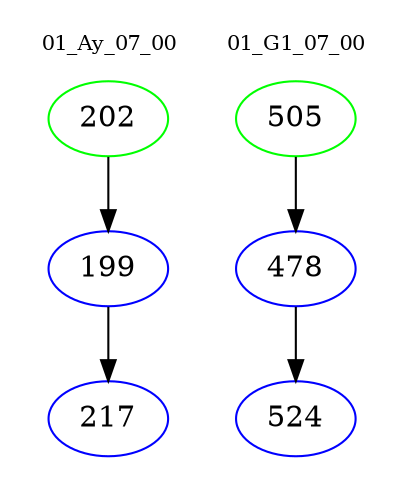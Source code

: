 digraph{
subgraph cluster_0 {
color = white
label = "01_Ay_07_00";
fontsize=10;
T0_202 [label="202", color="green"]
T0_202 -> T0_199 [color="black"]
T0_199 [label="199", color="blue"]
T0_199 -> T0_217 [color="black"]
T0_217 [label="217", color="blue"]
}
subgraph cluster_1 {
color = white
label = "01_G1_07_00";
fontsize=10;
T1_505 [label="505", color="green"]
T1_505 -> T1_478 [color="black"]
T1_478 [label="478", color="blue"]
T1_478 -> T1_524 [color="black"]
T1_524 [label="524", color="blue"]
}
}
